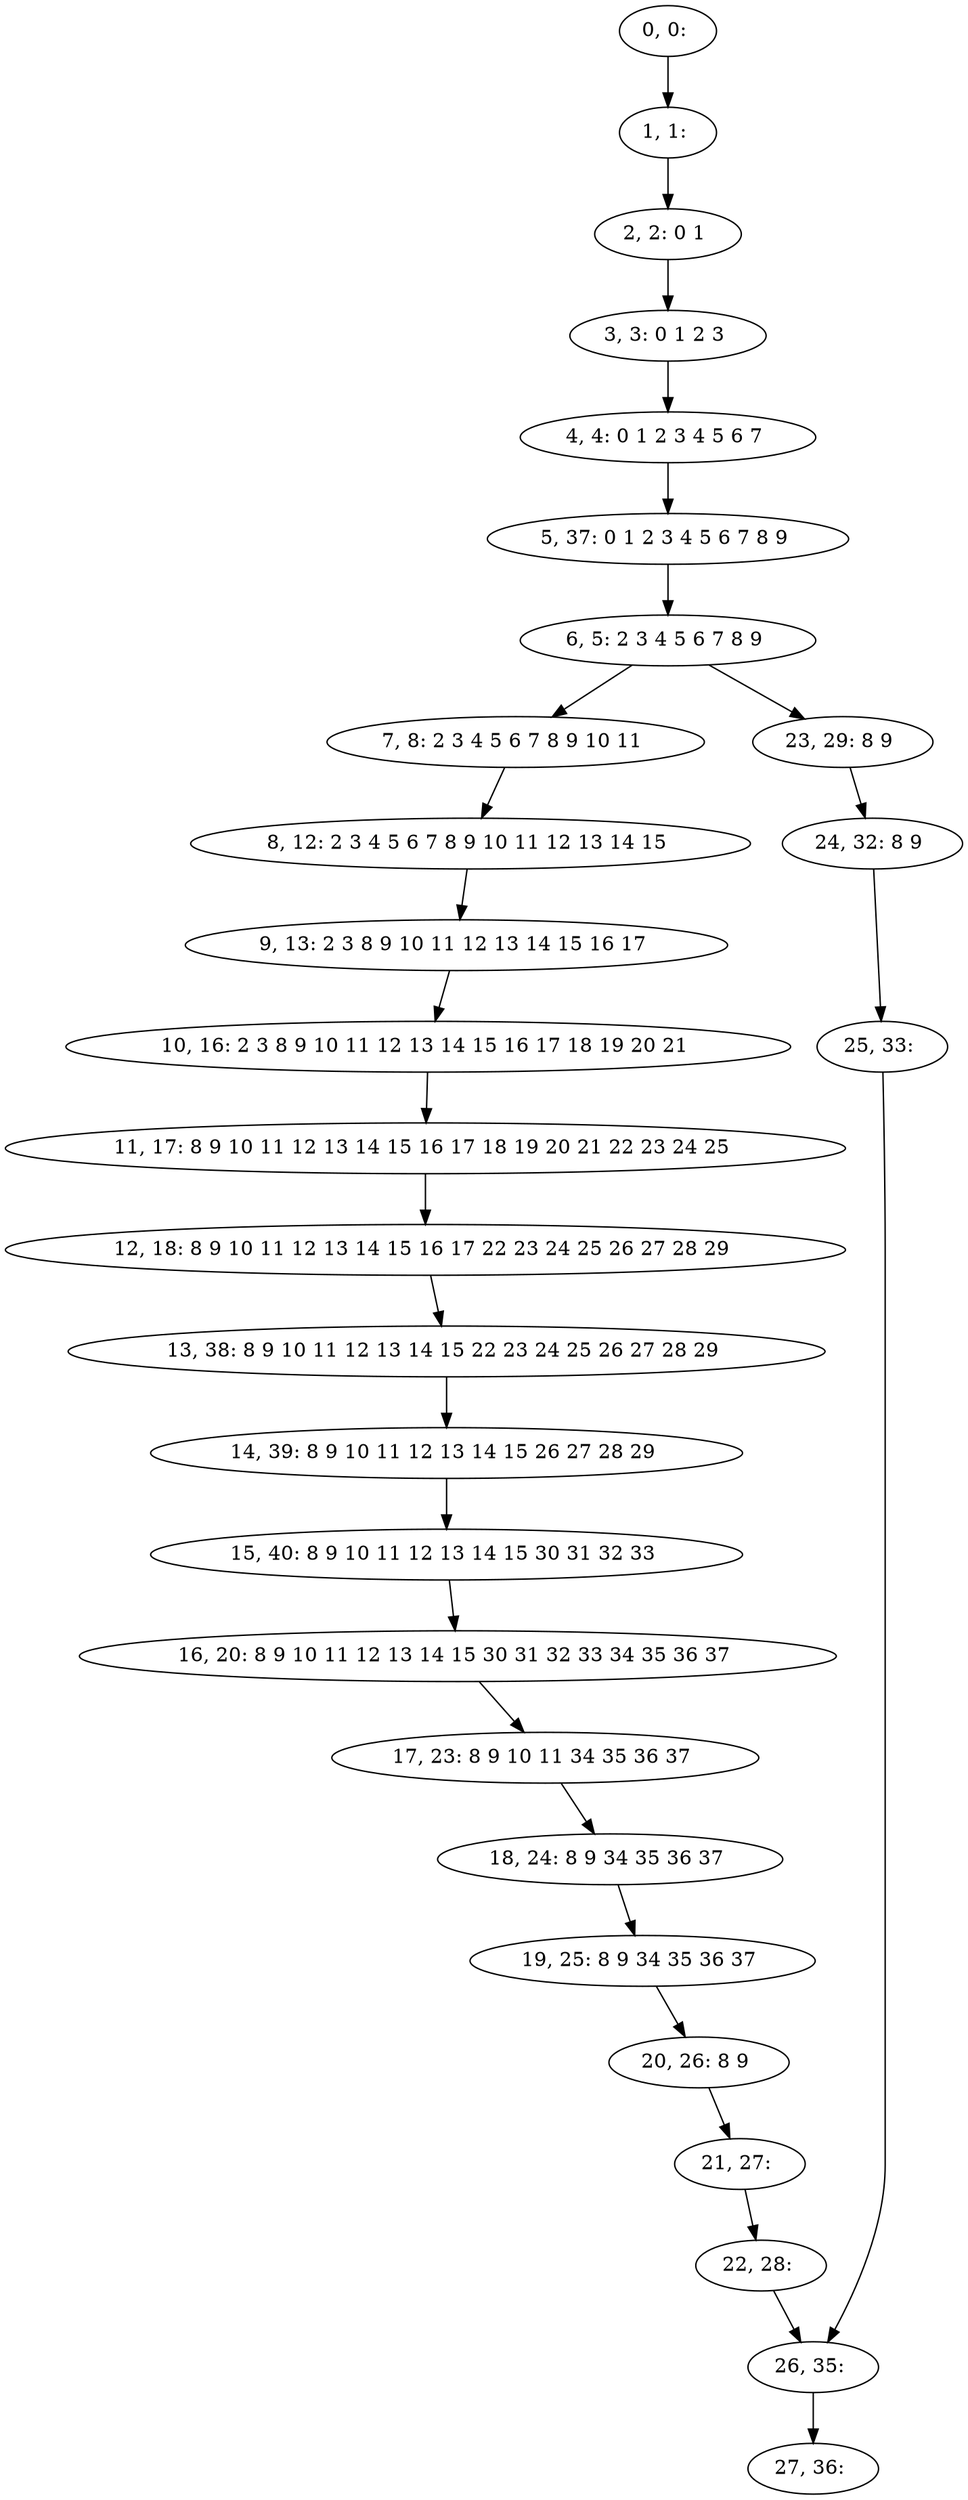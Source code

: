 digraph G {
0[label="0, 0: "];
1[label="1, 1: "];
2[label="2, 2: 0 1 "];
3[label="3, 3: 0 1 2 3 "];
4[label="4, 4: 0 1 2 3 4 5 6 7 "];
5[label="5, 37: 0 1 2 3 4 5 6 7 8 9 "];
6[label="6, 5: 2 3 4 5 6 7 8 9 "];
7[label="7, 8: 2 3 4 5 6 7 8 9 10 11 "];
8[label="8, 12: 2 3 4 5 6 7 8 9 10 11 12 13 14 15 "];
9[label="9, 13: 2 3 8 9 10 11 12 13 14 15 16 17 "];
10[label="10, 16: 2 3 8 9 10 11 12 13 14 15 16 17 18 19 20 21 "];
11[label="11, 17: 8 9 10 11 12 13 14 15 16 17 18 19 20 21 22 23 24 25 "];
12[label="12, 18: 8 9 10 11 12 13 14 15 16 17 22 23 24 25 26 27 28 29 "];
13[label="13, 38: 8 9 10 11 12 13 14 15 22 23 24 25 26 27 28 29 "];
14[label="14, 39: 8 9 10 11 12 13 14 15 26 27 28 29 "];
15[label="15, 40: 8 9 10 11 12 13 14 15 30 31 32 33 "];
16[label="16, 20: 8 9 10 11 12 13 14 15 30 31 32 33 34 35 36 37 "];
17[label="17, 23: 8 9 10 11 34 35 36 37 "];
18[label="18, 24: 8 9 34 35 36 37 "];
19[label="19, 25: 8 9 34 35 36 37 "];
20[label="20, 26: 8 9 "];
21[label="21, 27: "];
22[label="22, 28: "];
23[label="23, 29: 8 9 "];
24[label="24, 32: 8 9 "];
25[label="25, 33: "];
26[label="26, 35: "];
27[label="27, 36: "];
0->1 ;
1->2 ;
2->3 ;
3->4 ;
4->5 ;
5->6 ;
6->7 ;
6->23 ;
7->8 ;
8->9 ;
9->10 ;
10->11 ;
11->12 ;
12->13 ;
13->14 ;
14->15 ;
15->16 ;
16->17 ;
17->18 ;
18->19 ;
19->20 ;
20->21 ;
21->22 ;
22->26 ;
23->24 ;
24->25 ;
25->26 ;
26->27 ;
}
